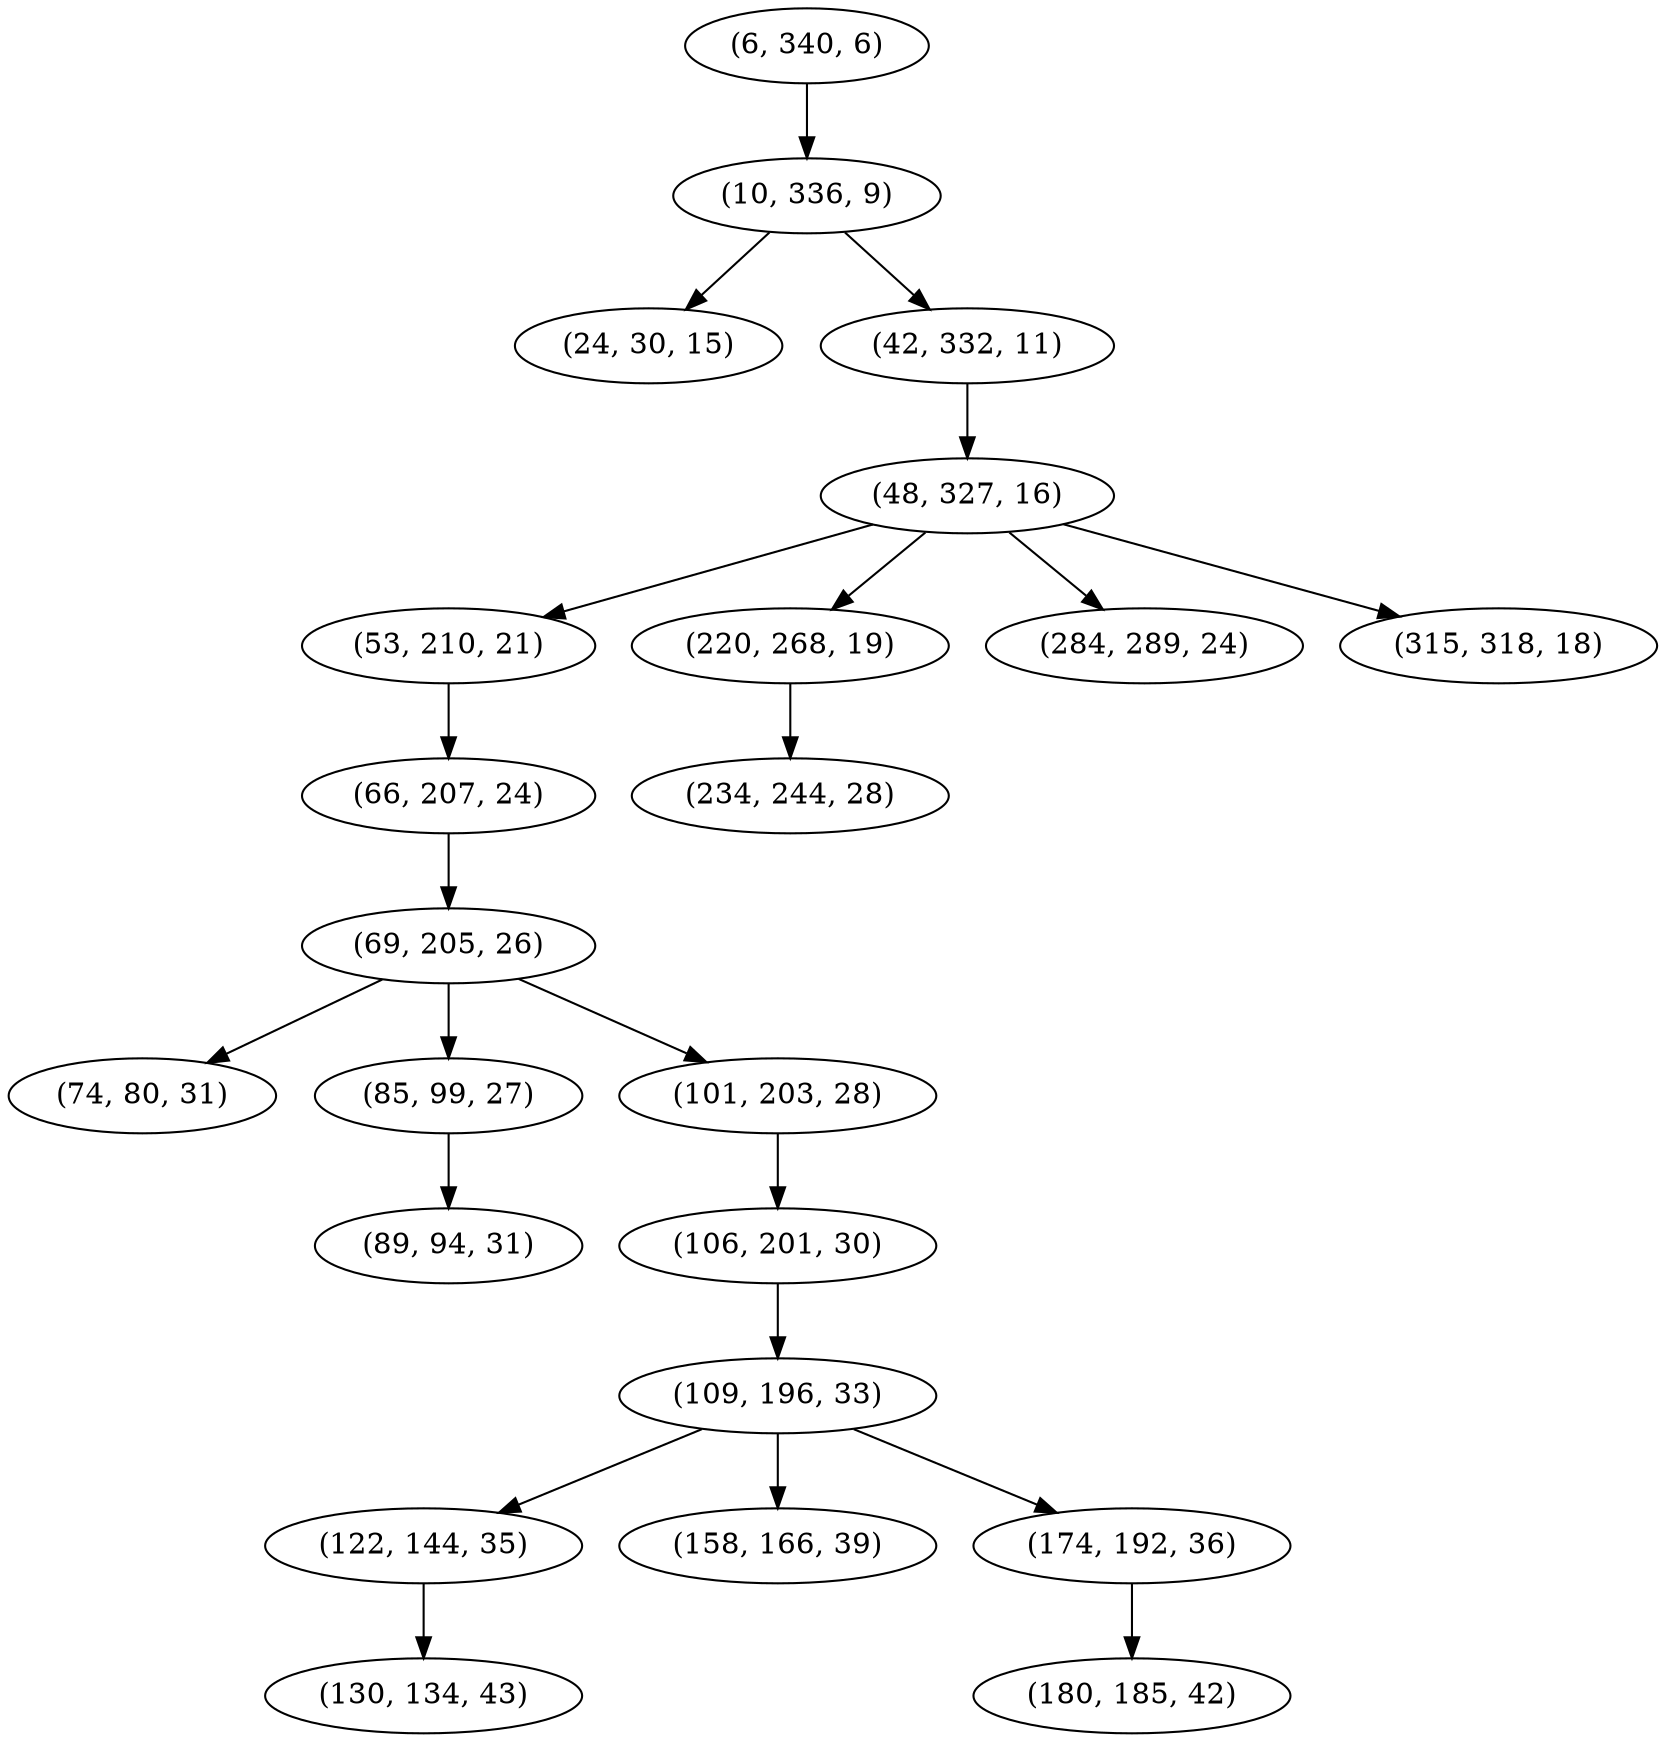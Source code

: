 digraph tree {
    "(6, 340, 6)";
    "(10, 336, 9)";
    "(24, 30, 15)";
    "(42, 332, 11)";
    "(48, 327, 16)";
    "(53, 210, 21)";
    "(66, 207, 24)";
    "(69, 205, 26)";
    "(74, 80, 31)";
    "(85, 99, 27)";
    "(89, 94, 31)";
    "(101, 203, 28)";
    "(106, 201, 30)";
    "(109, 196, 33)";
    "(122, 144, 35)";
    "(130, 134, 43)";
    "(158, 166, 39)";
    "(174, 192, 36)";
    "(180, 185, 42)";
    "(220, 268, 19)";
    "(234, 244, 28)";
    "(284, 289, 24)";
    "(315, 318, 18)";
    "(6, 340, 6)" -> "(10, 336, 9)";
    "(10, 336, 9)" -> "(24, 30, 15)";
    "(10, 336, 9)" -> "(42, 332, 11)";
    "(42, 332, 11)" -> "(48, 327, 16)";
    "(48, 327, 16)" -> "(53, 210, 21)";
    "(48, 327, 16)" -> "(220, 268, 19)";
    "(48, 327, 16)" -> "(284, 289, 24)";
    "(48, 327, 16)" -> "(315, 318, 18)";
    "(53, 210, 21)" -> "(66, 207, 24)";
    "(66, 207, 24)" -> "(69, 205, 26)";
    "(69, 205, 26)" -> "(74, 80, 31)";
    "(69, 205, 26)" -> "(85, 99, 27)";
    "(69, 205, 26)" -> "(101, 203, 28)";
    "(85, 99, 27)" -> "(89, 94, 31)";
    "(101, 203, 28)" -> "(106, 201, 30)";
    "(106, 201, 30)" -> "(109, 196, 33)";
    "(109, 196, 33)" -> "(122, 144, 35)";
    "(109, 196, 33)" -> "(158, 166, 39)";
    "(109, 196, 33)" -> "(174, 192, 36)";
    "(122, 144, 35)" -> "(130, 134, 43)";
    "(174, 192, 36)" -> "(180, 185, 42)";
    "(220, 268, 19)" -> "(234, 244, 28)";
}
